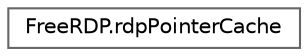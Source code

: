 digraph "Graphical Class Hierarchy"
{
 // LATEX_PDF_SIZE
  bgcolor="transparent";
  edge [fontname=Helvetica,fontsize=10,labelfontname=Helvetica,labelfontsize=10];
  node [fontname=Helvetica,fontsize=10,shape=box,height=0.2,width=0.4];
  rankdir="LR";
  Node0 [id="Node000000",label="FreeRDP.rdpPointerCache",height=0.2,width=0.4,color="grey40", fillcolor="white", style="filled",URL="$struct_free_r_d_p_1_1rdp_pointer_cache.html",tooltip=" "];
}
